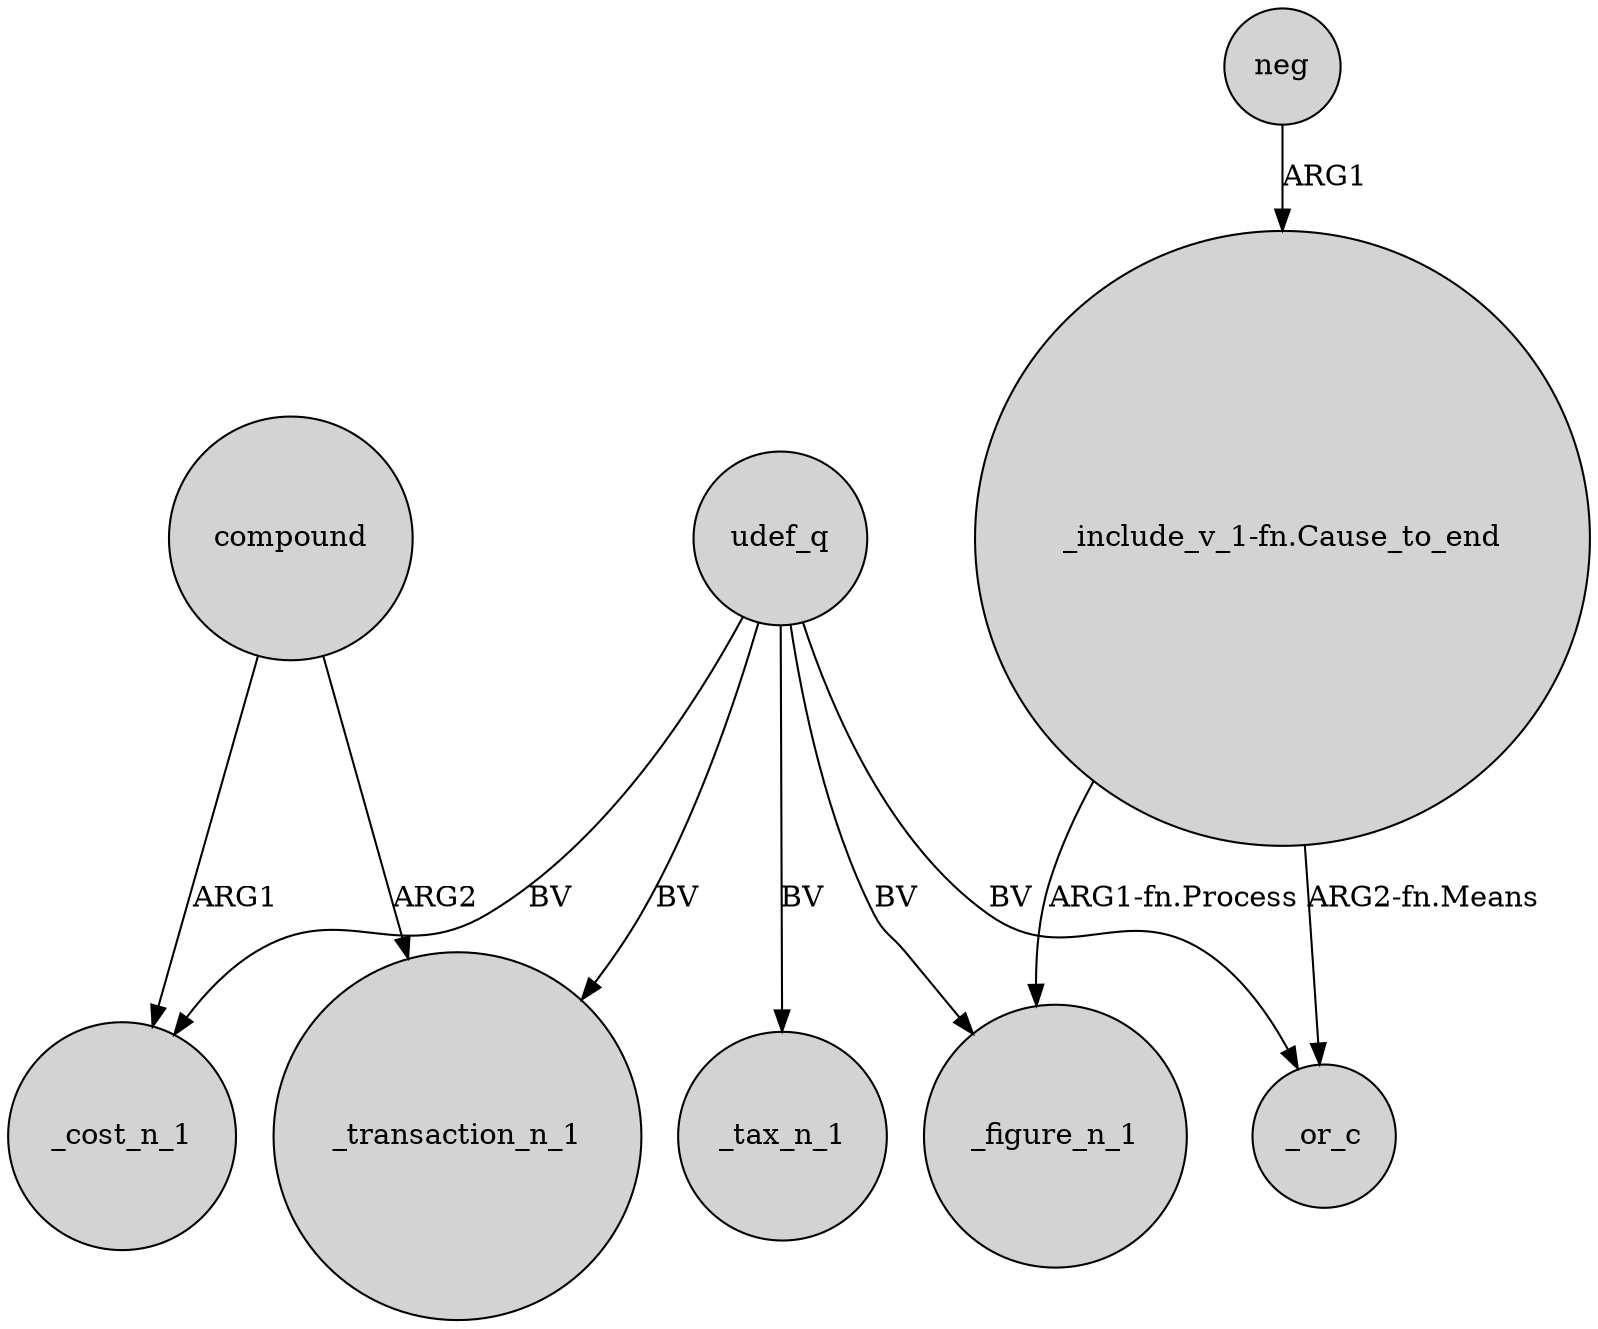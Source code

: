 digraph {
	node [shape=circle style=filled]
	compound -> _transaction_n_1 [label=ARG2]
	udef_q -> _figure_n_1 [label=BV]
	neg -> "_include_v_1-fn.Cause_to_end" [label=ARG1]
	compound -> _cost_n_1 [label=ARG1]
	udef_q -> _or_c [label=BV]
	udef_q -> _transaction_n_1 [label=BV]
	"_include_v_1-fn.Cause_to_end" -> _or_c [label="ARG2-fn.Means"]
	"_include_v_1-fn.Cause_to_end" -> _figure_n_1 [label="ARG1-fn.Process"]
	udef_q -> _cost_n_1 [label=BV]
	udef_q -> _tax_n_1 [label=BV]
}
